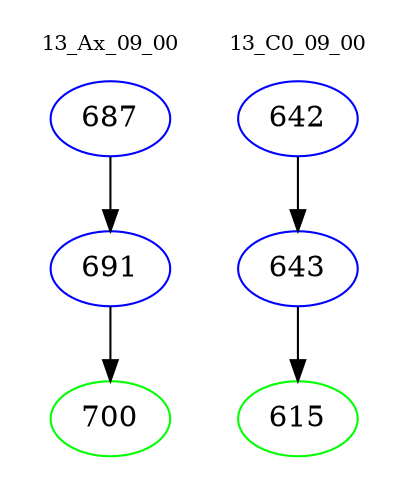 digraph{
subgraph cluster_0 {
color = white
label = "13_Ax_09_00";
fontsize=10;
T0_687 [label="687", color="blue"]
T0_687 -> T0_691 [color="black"]
T0_691 [label="691", color="blue"]
T0_691 -> T0_700 [color="black"]
T0_700 [label="700", color="green"]
}
subgraph cluster_1 {
color = white
label = "13_C0_09_00";
fontsize=10;
T1_642 [label="642", color="blue"]
T1_642 -> T1_643 [color="black"]
T1_643 [label="643", color="blue"]
T1_643 -> T1_615 [color="black"]
T1_615 [label="615", color="green"]
}
}
